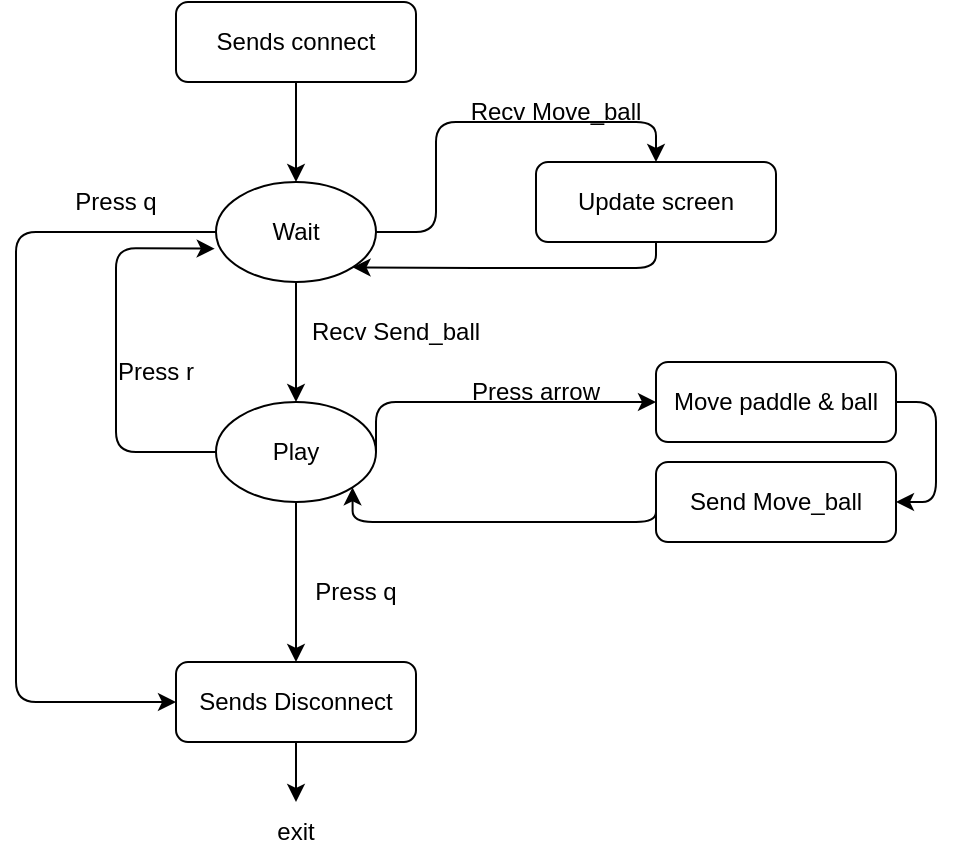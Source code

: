 <mxfile version="16.2.6" type="github">
  <diagram id="C5RBs43oDa-KdzZeNtuy" name="Page-1">
    <mxGraphModel dx="782" dy="428" grid="1" gridSize="10" guides="1" tooltips="1" connect="1" arrows="1" fold="1" page="1" pageScale="1" pageWidth="827" pageHeight="1169" math="0" shadow="0">
      <root>
        <mxCell id="WIyWlLk6GJQsqaUBKTNV-0" />
        <mxCell id="WIyWlLk6GJQsqaUBKTNV-1" parent="WIyWlLk6GJQsqaUBKTNV-0" />
        <mxCell id="WIyWlLk6GJQsqaUBKTNV-3" value="Sends connect" style="rounded=1;whiteSpace=wrap;html=1;fontSize=12;glass=0;strokeWidth=1;shadow=0;" parent="WIyWlLk6GJQsqaUBKTNV-1" vertex="1">
          <mxGeometry x="160" y="80" width="120" height="40" as="geometry" />
        </mxCell>
        <mxCell id="WIyWlLk6GJQsqaUBKTNV-7" value="Update screen" style="rounded=1;whiteSpace=wrap;html=1;fontSize=12;glass=0;strokeWidth=1;shadow=0;" parent="WIyWlLk6GJQsqaUBKTNV-1" vertex="1">
          <mxGeometry x="340" y="160" width="120" height="40" as="geometry" />
        </mxCell>
        <mxCell id="UpNs2rjb2hfZ4LCreFd8-34" style="edgeStyle=orthogonalEdgeStyle;rounded=1;orthogonalLoop=1;jettySize=auto;html=1;exitX=0;exitY=0.5;exitDx=0;exitDy=0;entryX=0;entryY=0.5;entryDx=0;entryDy=0;" edge="1" parent="WIyWlLk6GJQsqaUBKTNV-1" source="UpNs2rjb2hfZ4LCreFd8-0" target="UpNs2rjb2hfZ4LCreFd8-23">
          <mxGeometry relative="1" as="geometry">
            <Array as="points">
              <mxPoint x="80" y="195" />
              <mxPoint x="80" y="430" />
            </Array>
          </mxGeometry>
        </mxCell>
        <mxCell id="UpNs2rjb2hfZ4LCreFd8-0" value="Wait" style="ellipse;whiteSpace=wrap;html=1;" vertex="1" parent="WIyWlLk6GJQsqaUBKTNV-1">
          <mxGeometry x="180" y="170" width="80" height="50" as="geometry" />
        </mxCell>
        <mxCell id="UpNs2rjb2hfZ4LCreFd8-3" value="" style="endArrow=classic;html=1;rounded=1;entryX=0.5;entryY=0;entryDx=0;entryDy=0;exitX=1;exitY=0.5;exitDx=0;exitDy=0;" edge="1" parent="WIyWlLk6GJQsqaUBKTNV-1" source="UpNs2rjb2hfZ4LCreFd8-0" target="WIyWlLk6GJQsqaUBKTNV-7">
          <mxGeometry width="50" height="50" relative="1" as="geometry">
            <mxPoint x="340" y="310" as="sourcePoint" />
            <mxPoint x="390" y="260" as="targetPoint" />
            <Array as="points">
              <mxPoint x="290" y="195" />
              <mxPoint x="290" y="140" />
              <mxPoint x="400" y="140" />
            </Array>
          </mxGeometry>
        </mxCell>
        <mxCell id="UpNs2rjb2hfZ4LCreFd8-4" value="Recv Move_ball" style="text;html=1;strokeColor=none;fillColor=none;align=center;verticalAlign=middle;whiteSpace=wrap;rounded=0;" vertex="1" parent="WIyWlLk6GJQsqaUBKTNV-1">
          <mxGeometry x="300" y="120" width="100" height="30" as="geometry" />
        </mxCell>
        <mxCell id="UpNs2rjb2hfZ4LCreFd8-5" value="" style="endArrow=classic;html=1;rounded=1;exitX=0.5;exitY=1;exitDx=0;exitDy=0;entryX=1;entryY=1;entryDx=0;entryDy=0;" edge="1" parent="WIyWlLk6GJQsqaUBKTNV-1" source="WIyWlLk6GJQsqaUBKTNV-7" target="UpNs2rjb2hfZ4LCreFd8-0">
          <mxGeometry width="50" height="50" relative="1" as="geometry">
            <mxPoint x="340" y="310" as="sourcePoint" />
            <mxPoint x="390" y="260" as="targetPoint" />
            <Array as="points">
              <mxPoint x="400" y="213" />
              <mxPoint x="320" y="213" />
            </Array>
          </mxGeometry>
        </mxCell>
        <mxCell id="UpNs2rjb2hfZ4LCreFd8-6" value="" style="endArrow=classic;html=1;rounded=0;entryX=0.5;entryY=0;entryDx=0;entryDy=0;exitX=0.5;exitY=1;exitDx=0;exitDy=0;" edge="1" parent="WIyWlLk6GJQsqaUBKTNV-1" source="WIyWlLk6GJQsqaUBKTNV-3" target="UpNs2rjb2hfZ4LCreFd8-0">
          <mxGeometry width="50" height="50" relative="1" as="geometry">
            <mxPoint x="340" y="310" as="sourcePoint" />
            <mxPoint x="390" y="260" as="targetPoint" />
          </mxGeometry>
        </mxCell>
        <mxCell id="UpNs2rjb2hfZ4LCreFd8-24" style="edgeStyle=orthogonalEdgeStyle;rounded=1;orthogonalLoop=1;jettySize=auto;html=1;exitX=0.5;exitY=1;exitDx=0;exitDy=0;" edge="1" parent="WIyWlLk6GJQsqaUBKTNV-1" source="UpNs2rjb2hfZ4LCreFd8-7" target="UpNs2rjb2hfZ4LCreFd8-23">
          <mxGeometry relative="1" as="geometry" />
        </mxCell>
        <mxCell id="UpNs2rjb2hfZ4LCreFd8-7" value="Play" style="ellipse;whiteSpace=wrap;html=1;" vertex="1" parent="WIyWlLk6GJQsqaUBKTNV-1">
          <mxGeometry x="180" y="280" width="80" height="50" as="geometry" />
        </mxCell>
        <mxCell id="UpNs2rjb2hfZ4LCreFd8-8" value="" style="endArrow=classic;html=1;rounded=0;entryX=0.5;entryY=0;entryDx=0;entryDy=0;exitX=0.5;exitY=1;exitDx=0;exitDy=0;" edge="1" parent="WIyWlLk6GJQsqaUBKTNV-1" source="UpNs2rjb2hfZ4LCreFd8-0" target="UpNs2rjb2hfZ4LCreFd8-7">
          <mxGeometry width="50" height="50" relative="1" as="geometry">
            <mxPoint x="270" y="310" as="sourcePoint" />
            <mxPoint x="320" y="260" as="targetPoint" />
          </mxGeometry>
        </mxCell>
        <mxCell id="UpNs2rjb2hfZ4LCreFd8-9" value="Recv Send_ball" style="text;html=1;strokeColor=none;fillColor=none;align=center;verticalAlign=middle;whiteSpace=wrap;rounded=0;" vertex="1" parent="WIyWlLk6GJQsqaUBKTNV-1">
          <mxGeometry x="220" y="230" width="100" height="30" as="geometry" />
        </mxCell>
        <mxCell id="UpNs2rjb2hfZ4LCreFd8-13" value="" style="endArrow=classic;html=1;rounded=1;exitX=1;exitY=0.5;exitDx=0;exitDy=0;entryX=0;entryY=0.5;entryDx=0;entryDy=0;" edge="1" parent="WIyWlLk6GJQsqaUBKTNV-1" source="UpNs2rjb2hfZ4LCreFd8-7" target="UpNs2rjb2hfZ4LCreFd8-14">
          <mxGeometry width="50" height="50" relative="1" as="geometry">
            <mxPoint x="270" y="250" as="sourcePoint" />
            <mxPoint x="400" y="305" as="targetPoint" />
            <Array as="points">
              <mxPoint x="260" y="280" />
            </Array>
          </mxGeometry>
        </mxCell>
        <mxCell id="UpNs2rjb2hfZ4LCreFd8-19" value="" style="edgeStyle=orthogonalEdgeStyle;rounded=1;orthogonalLoop=1;jettySize=auto;html=1;entryX=1;entryY=0.5;entryDx=0;entryDy=0;exitX=1;exitY=0.5;exitDx=0;exitDy=0;" edge="1" parent="WIyWlLk6GJQsqaUBKTNV-1" source="UpNs2rjb2hfZ4LCreFd8-14" target="UpNs2rjb2hfZ4LCreFd8-20">
          <mxGeometry relative="1" as="geometry">
            <mxPoint x="620" y="280" as="targetPoint" />
          </mxGeometry>
        </mxCell>
        <mxCell id="UpNs2rjb2hfZ4LCreFd8-14" value="Move paddle &amp;amp; ball" style="rounded=1;whiteSpace=wrap;html=1;fontSize=12;glass=0;strokeWidth=1;shadow=0;" vertex="1" parent="WIyWlLk6GJQsqaUBKTNV-1">
          <mxGeometry x="400" y="260" width="120" height="40" as="geometry" />
        </mxCell>
        <mxCell id="UpNs2rjb2hfZ4LCreFd8-15" value="Press arrow" style="text;html=1;strokeColor=none;fillColor=none;align=center;verticalAlign=middle;whiteSpace=wrap;rounded=0;" vertex="1" parent="WIyWlLk6GJQsqaUBKTNV-1">
          <mxGeometry x="290" y="260" width="100" height="30" as="geometry" />
        </mxCell>
        <mxCell id="UpNs2rjb2hfZ4LCreFd8-22" style="edgeStyle=orthogonalEdgeStyle;rounded=1;orthogonalLoop=1;jettySize=auto;html=1;exitX=0;exitY=0.5;exitDx=0;exitDy=0;entryX=1;entryY=1;entryDx=0;entryDy=0;" edge="1" parent="WIyWlLk6GJQsqaUBKTNV-1" source="UpNs2rjb2hfZ4LCreFd8-20" target="UpNs2rjb2hfZ4LCreFd8-7">
          <mxGeometry relative="1" as="geometry">
            <mxPoint x="260" y="305" as="targetPoint" />
            <Array as="points">
              <mxPoint x="400" y="340" />
              <mxPoint x="248" y="340" />
            </Array>
          </mxGeometry>
        </mxCell>
        <mxCell id="UpNs2rjb2hfZ4LCreFd8-20" value="Send Move_ball" style="rounded=1;whiteSpace=wrap;html=1;fontSize=12;glass=0;strokeWidth=1;shadow=0;" vertex="1" parent="WIyWlLk6GJQsqaUBKTNV-1">
          <mxGeometry x="400" y="310" width="120" height="40" as="geometry" />
        </mxCell>
        <mxCell id="UpNs2rjb2hfZ4LCreFd8-31" style="edgeStyle=orthogonalEdgeStyle;rounded=1;orthogonalLoop=1;jettySize=auto;html=1;exitX=0.5;exitY=1;exitDx=0;exitDy=0;entryX=0.5;entryY=0;entryDx=0;entryDy=0;" edge="1" parent="WIyWlLk6GJQsqaUBKTNV-1" source="UpNs2rjb2hfZ4LCreFd8-23" target="UpNs2rjb2hfZ4LCreFd8-29">
          <mxGeometry relative="1" as="geometry" />
        </mxCell>
        <mxCell id="UpNs2rjb2hfZ4LCreFd8-23" value="Sends Disconnect" style="rounded=1;whiteSpace=wrap;html=1;fontSize=12;glass=0;strokeWidth=1;shadow=0;" vertex="1" parent="WIyWlLk6GJQsqaUBKTNV-1">
          <mxGeometry x="160" y="410" width="120" height="40" as="geometry" />
        </mxCell>
        <mxCell id="UpNs2rjb2hfZ4LCreFd8-25" value="Press r" style="text;html=1;strokeColor=none;fillColor=none;align=center;verticalAlign=middle;whiteSpace=wrap;rounded=0;" vertex="1" parent="WIyWlLk6GJQsqaUBKTNV-1">
          <mxGeometry x="100" y="250" width="100" height="30" as="geometry" />
        </mxCell>
        <mxCell id="UpNs2rjb2hfZ4LCreFd8-29" value="exit" style="text;html=1;strokeColor=none;fillColor=none;align=center;verticalAlign=middle;whiteSpace=wrap;rounded=0;" vertex="1" parent="WIyWlLk6GJQsqaUBKTNV-1">
          <mxGeometry x="170" y="480" width="100" height="30" as="geometry" />
        </mxCell>
        <mxCell id="UpNs2rjb2hfZ4LCreFd8-32" value="" style="endArrow=classic;html=1;rounded=1;entryX=-0.008;entryY=0.667;entryDx=0;entryDy=0;entryPerimeter=0;exitX=0;exitY=0.5;exitDx=0;exitDy=0;" edge="1" parent="WIyWlLk6GJQsqaUBKTNV-1" source="UpNs2rjb2hfZ4LCreFd8-7" target="UpNs2rjb2hfZ4LCreFd8-0">
          <mxGeometry width="50" height="50" relative="1" as="geometry">
            <mxPoint x="360" y="340" as="sourcePoint" />
            <mxPoint x="410" y="290" as="targetPoint" />
            <Array as="points">
              <mxPoint x="130" y="305" />
              <mxPoint x="130" y="203" />
            </Array>
          </mxGeometry>
        </mxCell>
        <mxCell id="UpNs2rjb2hfZ4LCreFd8-33" value="Press q" style="text;html=1;strokeColor=none;fillColor=none;align=center;verticalAlign=middle;whiteSpace=wrap;rounded=0;" vertex="1" parent="WIyWlLk6GJQsqaUBKTNV-1">
          <mxGeometry x="200" y="360" width="100" height="30" as="geometry" />
        </mxCell>
        <mxCell id="UpNs2rjb2hfZ4LCreFd8-35" value="Press q" style="text;html=1;strokeColor=none;fillColor=none;align=center;verticalAlign=middle;whiteSpace=wrap;rounded=0;" vertex="1" parent="WIyWlLk6GJQsqaUBKTNV-1">
          <mxGeometry x="80" y="165" width="100" height="30" as="geometry" />
        </mxCell>
      </root>
    </mxGraphModel>
  </diagram>
</mxfile>
